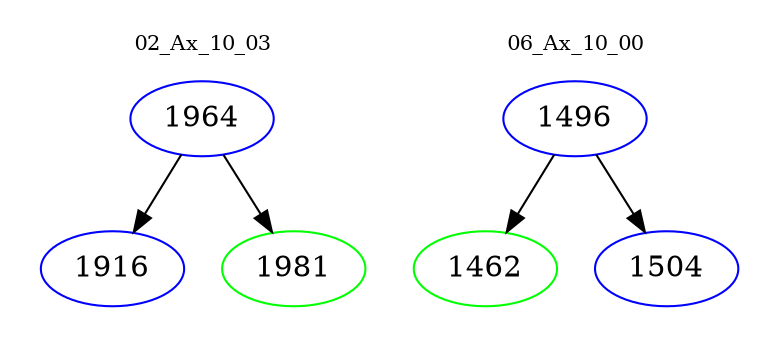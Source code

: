 digraph{
subgraph cluster_0 {
color = white
label = "02_Ax_10_03";
fontsize=10;
T0_1964 [label="1964", color="blue"]
T0_1964 -> T0_1916 [color="black"]
T0_1916 [label="1916", color="blue"]
T0_1964 -> T0_1981 [color="black"]
T0_1981 [label="1981", color="green"]
}
subgraph cluster_1 {
color = white
label = "06_Ax_10_00";
fontsize=10;
T1_1496 [label="1496", color="blue"]
T1_1496 -> T1_1462 [color="black"]
T1_1462 [label="1462", color="green"]
T1_1496 -> T1_1504 [color="black"]
T1_1504 [label="1504", color="blue"]
}
}
